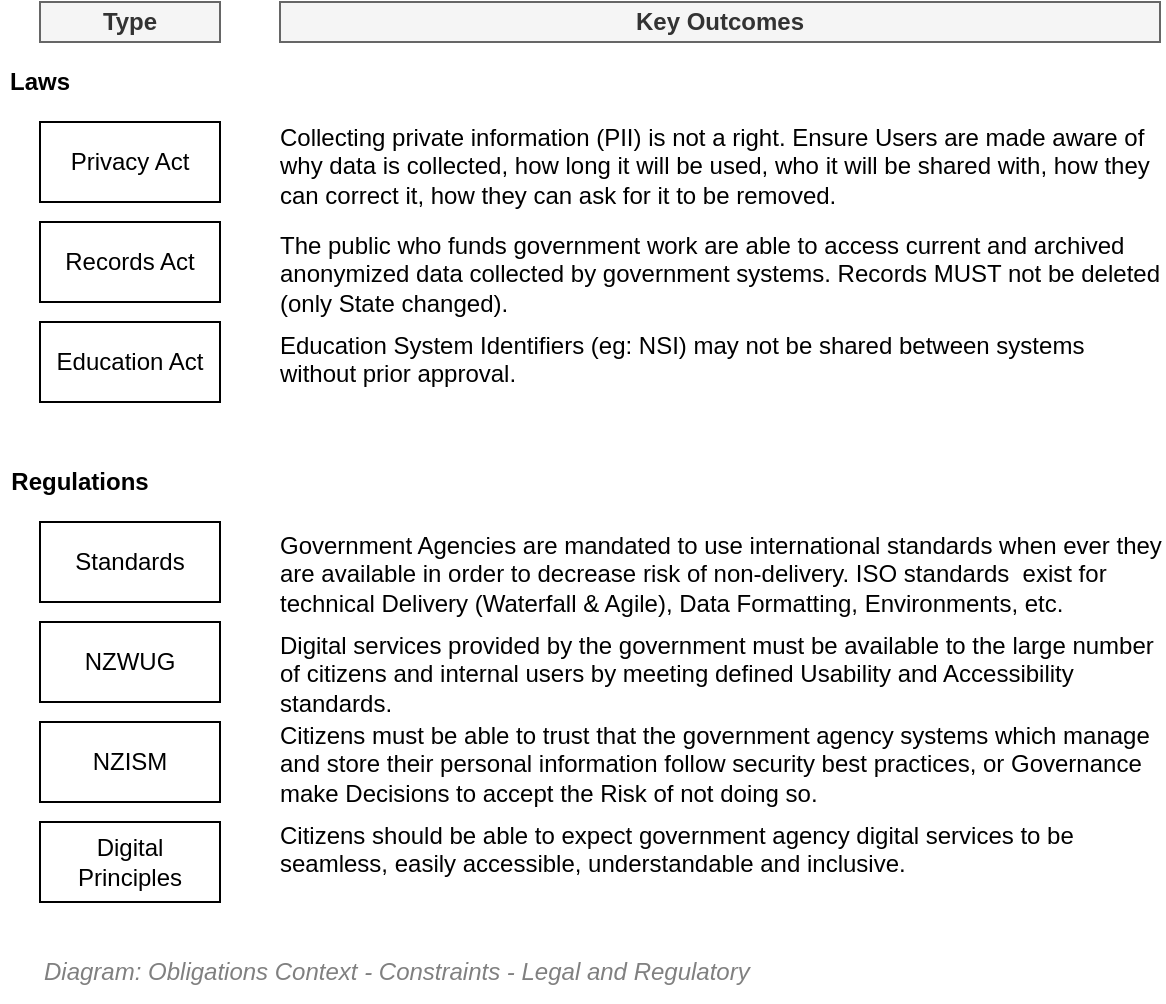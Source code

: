 <mxfile compressed="false" version="17.5.0" type="google">
  <diagram id="uJewTiHXaNtHGO4uoLR4" name="Constraints/Legal">
    <mxGraphModel grid="1" page="1" gridSize="10" guides="1" tooltips="1" connect="1" arrows="1" fold="1" pageScale="1" pageWidth="827" pageHeight="1169" math="0" shadow="0">
      <root>
        <mxCell id="rhp4sE3xphnoTrhWa3b3-0" />
        <mxCell id="rhp4sE3xphnoTrhWa3b3-1" parent="rhp4sE3xphnoTrhWa3b3-0" />
        <mxCell id="rhp4sE3xphnoTrhWa3b3-2" value="Privacy Act" style="rounded=0;whiteSpace=wrap;html=1;" vertex="1" parent="rhp4sE3xphnoTrhWa3b3-1">
          <mxGeometry x="120" y="160" width="90" height="40" as="geometry" />
        </mxCell>
        <mxCell id="rhp4sE3xphnoTrhWa3b3-4" value="Records Act" style="rounded=0;whiteSpace=wrap;html=1;" vertex="1" parent="rhp4sE3xphnoTrhWa3b3-1">
          <mxGeometry x="120" y="210" width="90" height="40" as="geometry" />
        </mxCell>
        <mxCell id="rhp4sE3xphnoTrhWa3b3-5" value="Education Act" style="rounded=0;whiteSpace=wrap;html=1;" vertex="1" parent="rhp4sE3xphnoTrhWa3b3-1">
          <mxGeometry x="120" y="260" width="90" height="40" as="geometry" />
        </mxCell>
        <mxCell id="rhp4sE3xphnoTrhWa3b3-7" value="Collecting private information (PII) is not a right. Ensure Users are made aware of why data is collected, how long it will be used, who it will be shared with, how they can correct it, how they can ask for it to be removed." style="text;html=1;strokeColor=none;fillColor=none;align=left;verticalAlign=top;whiteSpace=wrap;rounded=0;spacing=0;" vertex="1" parent="rhp4sE3xphnoTrhWa3b3-1">
          <mxGeometry x="240" y="156" width="440" height="50" as="geometry" />
        </mxCell>
        <mxCell id="rhp4sE3xphnoTrhWa3b3-9" value="The public who funds government work are able to access current and archived anonymized data collected by government systems. Records MUST not be deleted (only State changed).&lt;br&gt;.&amp;nbsp;" style="text;html=1;strokeColor=none;fillColor=none;align=left;verticalAlign=top;whiteSpace=wrap;rounded=0;spacing=0;" vertex="1" parent="rhp4sE3xphnoTrhWa3b3-1">
          <mxGeometry x="240" y="210" width="440" height="50" as="geometry" />
        </mxCell>
        <mxCell id="rhp4sE3xphnoTrhWa3b3-10" value="Education System Identifiers (eg: NSI) may not be shared between systems without prior approval.&amp;nbsp;" style="text;html=1;strokeColor=none;fillColor=none;align=left;verticalAlign=top;whiteSpace=wrap;rounded=0;spacing=0;" vertex="1" parent="rhp4sE3xphnoTrhWa3b3-1">
          <mxGeometry x="240" y="260" width="440" height="50" as="geometry" />
        </mxCell>
        <mxCell id="rhp4sE3xphnoTrhWa3b3-11" value="Laws" style="text;html=1;strokeColor=none;fillColor=none;align=center;verticalAlign=middle;whiteSpace=wrap;rounded=0;fontStyle=1" vertex="1" parent="rhp4sE3xphnoTrhWa3b3-1">
          <mxGeometry x="100" y="130" width="40" height="20" as="geometry" />
        </mxCell>
        <mxCell id="rhp4sE3xphnoTrhWa3b3-12" value="Regulations" style="text;html=1;strokeColor=none;fillColor=none;align=center;verticalAlign=middle;whiteSpace=wrap;rounded=0;fontStyle=1" vertex="1" parent="rhp4sE3xphnoTrhWa3b3-1">
          <mxGeometry x="120" y="330" width="40" height="20" as="geometry" />
        </mxCell>
        <mxCell id="rhp4sE3xphnoTrhWa3b3-14" value="NZWUG" style="rounded=0;whiteSpace=wrap;html=1;" vertex="1" parent="rhp4sE3xphnoTrhWa3b3-1">
          <mxGeometry x="120" y="410" width="90" height="40" as="geometry" />
        </mxCell>
        <mxCell id="rhp4sE3xphnoTrhWa3b3-15" value="Digital services provided by the government must be available to the large number of citizens and internal users by meeting defined Usability and Accessibility standards." style="text;html=1;strokeColor=none;fillColor=none;align=left;verticalAlign=top;whiteSpace=wrap;rounded=0;spacing=0;" vertex="1" parent="rhp4sE3xphnoTrhWa3b3-1">
          <mxGeometry x="240" y="410" width="440" height="50" as="geometry" />
        </mxCell>
        <mxCell id="rhp4sE3xphnoTrhWa3b3-16" value="NZISM" style="rounded=0;whiteSpace=wrap;html=1;" vertex="1" parent="rhp4sE3xphnoTrhWa3b3-1">
          <mxGeometry x="120" y="460" width="90" height="40" as="geometry" />
        </mxCell>
        <mxCell id="rhp4sE3xphnoTrhWa3b3-17" value="Citizens must be able to trust that the government agency systems which manage and store their personal information follow security best practices, or Governance make Decisions to accept the Risk of not doing so.&amp;nbsp;" style="text;html=1;strokeColor=none;fillColor=none;align=left;verticalAlign=top;whiteSpace=wrap;rounded=0;spacing=0;" vertex="1" parent="rhp4sE3xphnoTrhWa3b3-1">
          <mxGeometry x="240" y="455" width="440" height="50" as="geometry" />
        </mxCell>
        <mxCell id="rhp4sE3xphnoTrhWa3b3-18" value="Digital Principles" style="rounded=0;whiteSpace=wrap;html=1;" vertex="1" parent="rhp4sE3xphnoTrhWa3b3-1">
          <mxGeometry x="120" y="510" width="90" height="40" as="geometry" />
        </mxCell>
        <mxCell id="rhp4sE3xphnoTrhWa3b3-19" value="Citizens should be able to expect government agency digital services to be seamless, easily accessible, understandable and inclusive." style="text;html=1;strokeColor=none;fillColor=none;align=left;verticalAlign=top;whiteSpace=wrap;rounded=0;spacing=0;" vertex="1" parent="rhp4sE3xphnoTrhWa3b3-1">
          <mxGeometry x="240" y="505" width="440" height="50" as="geometry" />
        </mxCell>
        <mxCell id="9Grhlgq618cWQOXIDECg-0" value="&lt;font style=&quot;font-size: 12px ; font-weight: normal&quot;&gt;&lt;i&gt;&lt;span&gt;Diagram: Obligations Context -&amp;nbsp;&lt;/span&gt;Constraints - Legal and Regulatory&lt;/i&gt;&lt;/font&gt;" style="text;strokeColor=none;fillColor=none;html=1;fontSize=12;fontStyle=1;verticalAlign=middle;align=left;shadow=0;glass=0;comic=0;opacity=30;fontColor=#808080;" vertex="1" parent="rhp4sE3xphnoTrhWa3b3-1">
          <mxGeometry x="120" y="570" width="520" height="30" as="geometry" />
        </mxCell>
        <mxCell id="DpONmxwKGlp-B0683X56-0" value="Type" style="rounded=0;whiteSpace=wrap;html=1;fontStyle=1;fillColor=#f5f5f5;strokeColor=#666666;fontColor=#333333;" vertex="1" parent="rhp4sE3xphnoTrhWa3b3-1">
          <mxGeometry x="120" y="100" width="90" height="20" as="geometry" />
        </mxCell>
        <mxCell id="DpONmxwKGlp-B0683X56-1" value="Key Outcomes" style="rounded=0;whiteSpace=wrap;html=1;fontStyle=1;fillColor=#f5f5f5;strokeColor=#666666;fontColor=#333333;" vertex="1" parent="rhp4sE3xphnoTrhWa3b3-1">
          <mxGeometry x="240" y="100" width="440" height="20" as="geometry" />
        </mxCell>
        <mxCell id="S8VxHGN7FgCSHb4pI5Rf-0" value="Standards" style="rounded=0;whiteSpace=wrap;html=1;" vertex="1" parent="rhp4sE3xphnoTrhWa3b3-1">
          <mxGeometry x="120" y="360" width="90" height="40" as="geometry" />
        </mxCell>
        <mxCell id="S8VxHGN7FgCSHb4pI5Rf-1" value="Government Agencies are mandated to use international standards when ever they are available in order to decrease risk of non-delivery. ISO standards&amp;nbsp; exist for technical Delivery (Waterfall &amp;amp; Agile), Data Formatting, Environments, etc.&amp;nbsp; &amp;nbsp;" style="text;html=1;strokeColor=none;fillColor=none;align=left;verticalAlign=top;whiteSpace=wrap;rounded=0;spacing=0;" vertex="1" parent="rhp4sE3xphnoTrhWa3b3-1">
          <mxGeometry x="240" y="360" width="440" height="50" as="geometry" />
        </mxCell>
      </root>
    </mxGraphModel>
  </diagram>
</mxfile>
